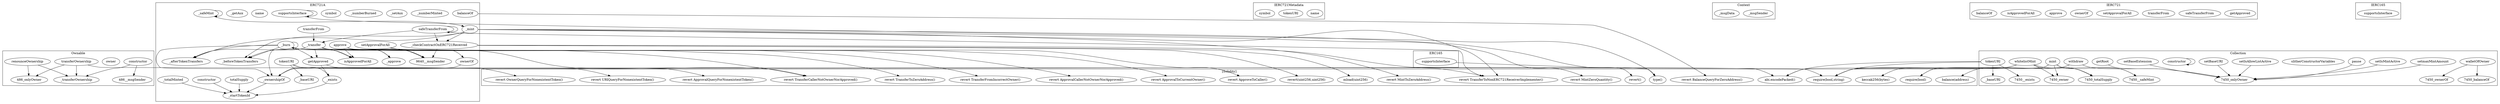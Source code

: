 strict digraph {
subgraph cluster_486_Ownable {
label = "Ownable"
"486_constructor" [label="constructor"]
"486_owner" [label="owner"]
"486__transferOwnership" [label="_transferOwnership"]
"486_transferOwnership" [label="transferOwnership"]
"486_renounceOwnership" [label="renounceOwnership"]
"486_transferOwnership" -> "486_onlyOwner"
"486_constructor" -> "486__msgSender"
"486_renounceOwnership" -> "486_onlyOwner"
"486_transferOwnership" -> "486__transferOwnership"
"486_constructor" -> "486__transferOwnership"
"486_renounceOwnership" -> "486__transferOwnership"
}subgraph cluster_9640_ERC721A {
label = "ERC721A"
"9640__mint" [label="_mint"]
"9640_getApproved" [label="getApproved"]
"9640_setApprovalForAll" [label="setApprovalForAll"]
"9640_transferFrom" [label="transferFrom"]
"9640__safeMint" [label="_safeMint"]
"9640__burn" [label="_burn"]
"9640_totalSupply" [label="totalSupply"]
"9640_constructor" [label="constructor"]
"9640_ownerOf" [label="ownerOf"]
"9640__numberMinted" [label="_numberMinted"]
"9640__transfer" [label="_transfer"]
"9640__setAux" [label="_setAux"]
"9640__startTokenId" [label="_startTokenId"]
"9640__numberBurned" [label="_numberBurned"]
"9640__ownershipOf" [label="_ownershipOf"]
"9640_safeTransferFrom" [label="safeTransferFrom"]
"9640_symbol" [label="symbol"]
"9640__totalMinted" [label="_totalMinted"]
"9640_supportsInterface" [label="supportsInterface"]
"9640__checkContractOnERC721Received" [label="_checkContractOnERC721Received"]
"9640_tokenURI" [label="tokenURI"]
"9640__baseURI" [label="_baseURI"]
"9640_name" [label="name"]
"9640_approve" [label="approve"]
"9640__getAux" [label="_getAux"]
"9640__afterTokenTransfers" [label="_afterTokenTransfers"]
"9640__approve" [label="_approve"]
"9640_isApprovedForAll" [label="isApprovedForAll"]
"9640__beforeTokenTransfers" [label="_beforeTokenTransfers"]
"9640__exists" [label="_exists"]
"9640_balanceOf" [label="balanceOf"]
"9640__transfer" -> "9640__msgSender"
"9640__exists" -> "9640__startTokenId"
"9640_safeTransferFrom" -> "9640_safeTransferFrom"
"9640__burn" -> "9640__burn"
"9640__burn" -> "9640__msgSender"
"9640__burn" -> "9640_getApproved"
"9640__burn" -> "9640__ownershipOf"
"9640__safeMint" -> "9640__mint"
"9640_constructor" -> "9640__startTokenId"
"9640__safeMint" -> "9640__safeMint"
"9640_safeTransferFrom" -> "9640__checkContractOnERC721Received"
"9640__transfer" -> "9640__approve"
"9640__transfer" -> "9640__ownershipOf"
"9640_supportsInterface" -> "9640_supportsInterface"
"9640_ownerOf" -> "9640__ownershipOf"
"9640_approve" -> "9640_isApprovedForAll"
"9640__transfer" -> "9640__afterTokenTransfers"
"9640_transferFrom" -> "9640__transfer"
"9640__burn" -> "9640__approve"
"9640__ownershipOf" -> "9640__startTokenId"
"9640_getApproved" -> "9640__exists"
"9640__transfer" -> "9640_getApproved"
"9640__mint" -> "9640__beforeTokenTransfers"
"9640__burn" -> "9640__beforeTokenTransfers"
"9640_safeTransferFrom" -> "9640__transfer"
"9640_approve" -> "9640_ownerOf"
"9640__mint" -> "9640__checkContractOnERC721Received"
"9640__checkContractOnERC721Received" -> "9640__msgSender"
"9640__transfer" -> "9640__beforeTokenTransfers"
"9640__transfer" -> "9640_isApprovedForAll"
"9640_tokenURI" -> "9640__baseURI"
"9640__burn" -> "9640__afterTokenTransfers"
"9640_tokenURI" -> "9640__exists"
"9640_setApprovalForAll" -> "9640__msgSender"
"9640__totalMinted" -> "9640__startTokenId"
"9640__mint" -> "9640__afterTokenTransfers"
"9640_totalSupply" -> "9640__startTokenId"
"9640_approve" -> "9640__msgSender"
"9640__burn" -> "9640_isApprovedForAll"
"9640_approve" -> "9640__approve"
}subgraph cluster_3954_ERC165 {
label = "ERC165"
"3954_supportsInterface" [label="supportsInterface"]
}subgraph cluster_2484_IERC721Metadata {
label = "IERC721Metadata"
"2484_name" [label="name"]
"2484_tokenURI" [label="tokenURI"]
"2484_symbol" [label="symbol"]
}subgraph cluster_2999_Context {
label = "Context"
"2999__msgSender" [label="_msgSender"]
"2999__msgData" [label="_msgData"]
}subgraph cluster_2265_IERC721 {
label = "IERC721"
"2265_getApproved" [label="getApproved"]
"2265_safeTransferFrom" [label="safeTransferFrom"]
"2265_transferFrom" [label="transferFrom"]
"2265_setApprovalForAll" [label="setApprovalForAll"]
"2265_ownerOf" [label="ownerOf"]
"2265_approve" [label="approve"]
"2265_isApprovedForAll" [label="isApprovedForAll"]
"2265_balanceOf" [label="balanceOf"]
}subgraph cluster_7450_Collection {
label = "Collection"
"7450_setmaxMintAmount" [label="setmaxMintAmount"]
"7450_setIsMintActive" [label="setIsMintActive"]
"7450_walletOfOwner" [label="walletOfOwner"]
"7450_pause" [label="pause"]
"7450_slitherConstructorVariables" [label="slitherConstructorVariables"]
"7450_setIsAllowListActive" [label="setIsAllowListActive"]
"7450_setBaseURI" [label="setBaseURI"]
"7450_constructor" [label="constructor"]
"7450_setBaseExtension" [label="setBaseExtension"]
"7450_mint" [label="mint"]
"7450__baseURI" [label="_baseURI"]
"7450_getRoot" [label="getRoot"]
"7450_tokenURI" [label="tokenURI"]
"7450_whitelistMint" [label="whitelistMint"]
"7450_withdraw" [label="withdraw"]
"7450_mint" -> "7450_totalSupply"
"7450_mint" -> "7450__safeMint"
"7450_walletOfOwner" -> "7450_ownerOf"
"7450_setmaxMintAmount" -> "7450_onlyOwner"
"7450_whitelistMint" -> "7450__safeMint"
"7450_setBaseExtension" -> "7450_onlyOwner"
"7450_withdraw" -> "7450_onlyOwner"
"7450_mint" -> "7450_owner"
"7450_whitelistMint" -> "7450_totalSupply"
"7450_setIsAllowListActive" -> "7450_onlyOwner"
"7450_whitelistMint" -> "7450_owner"
"7450_getRoot" -> "7450_onlyOwner"
"7450_constructor" -> "7450_constructor"
"7450_tokenURI" -> "7450__exists"
"7450_walletOfOwner" -> "7450_balanceOf"
"7450_setIsMintActive" -> "7450_onlyOwner"
"7450_tokenURI" -> "7450__baseURI"
"7450_pause" -> "7450_onlyOwner"
"7450_setBaseURI" -> "7450_onlyOwner"
}subgraph cluster_3966_IERC165 {
label = "IERC165"
"3966_supportsInterface" [label="supportsInterface"]
}subgraph cluster_solidity {
label = "[Solidity]"
"revert ApprovalQueryForNonexistentToken()" 
"balance(address)" 
"revert(uint256,uint256)" 
"require(bool)" 
"keccak256(bytes)" 
"revert TransferCallerNotOwnerNorApproved()" 
"abi.encodePacked()" 
"require(bool,string)" 
"revert MintZeroQuantity()" 
"revert OwnerQueryForNonexistentToken()" 
"mload(uint256)" 
"revert ApprovalCallerNotOwnerNorApproved()" 
"revert TransferToZeroAddress()" 
"revert ApproveToCaller()" 
"revert ApprovalToCurrentOwner()" 
"revert TransferToNonERC721ReceiverImplementer()" 
"revert URIQueryForNonexistentToken()" 
"type()" 
"revert BalanceQueryForZeroAddress()" 
"revert()" 
"revert TransferFromIncorrectOwner()" 
"revert MintToZeroAddress()" 
"9640__transfer" -> "revert TransferCallerNotOwnerNorApproved()"
"9640_supportsInterface" -> "type()"
"9640__checkContractOnERC721Received" -> "revert(uint256,uint256)"
"9640_tokenURI" -> "abi.encodePacked()"
"9640_getApproved" -> "revert ApprovalQueryForNonexistentToken()"
"9640__checkContractOnERC721Received" -> "revert TransferToNonERC721ReceiverImplementer()"
"9640__mint" -> "revert MintToZeroAddress()"
"3954_supportsInterface" -> "type()"
"9640__burn" -> "revert TransferCallerNotOwnerNorApproved()"
"7450_withdraw" -> "balance(address)"
"7450_withdraw" -> "require(bool)"
"7450_mint" -> "require(bool,string)"
"9640__transfer" -> "revert TransferFromIncorrectOwner()"
"9640__mint" -> "revert TransferToNonERC721ReceiverImplementer()"
"7450_tokenURI" -> "abi.encodePacked()"
"7450_whitelistMint" -> "keccak256(bytes)"
"7450_tokenURI" -> "require(bool,string)"
"9640__transfer" -> "revert TransferToZeroAddress()"
"7450_mint" -> "require(bool)"
"9640_tokenURI" -> "revert URIQueryForNonexistentToken()"
"9640__checkContractOnERC721Received" -> "mload(uint256)"
"9640_safeTransferFrom" -> "revert TransferToNonERC721ReceiverImplementer()"
"7450_whitelistMint" -> "require(bool,string)"
"9640__ownershipOf" -> "revert OwnerQueryForNonexistentToken()"
"9640_approve" -> "revert ApprovalToCurrentOwner()"
"9640__mint" -> "revert MintZeroQuantity()"
"9640_approve" -> "revert ApprovalCallerNotOwnerNorApproved()"
"486_transferOwnership" -> "require(bool,string)"
"9640__mint" -> "revert()"
"7450_whitelistMint" -> "abi.encodePacked()"
"9640_setApprovalForAll" -> "revert ApproveToCaller()"
"9640_balanceOf" -> "revert BalanceQueryForZeroAddress()"
}
}